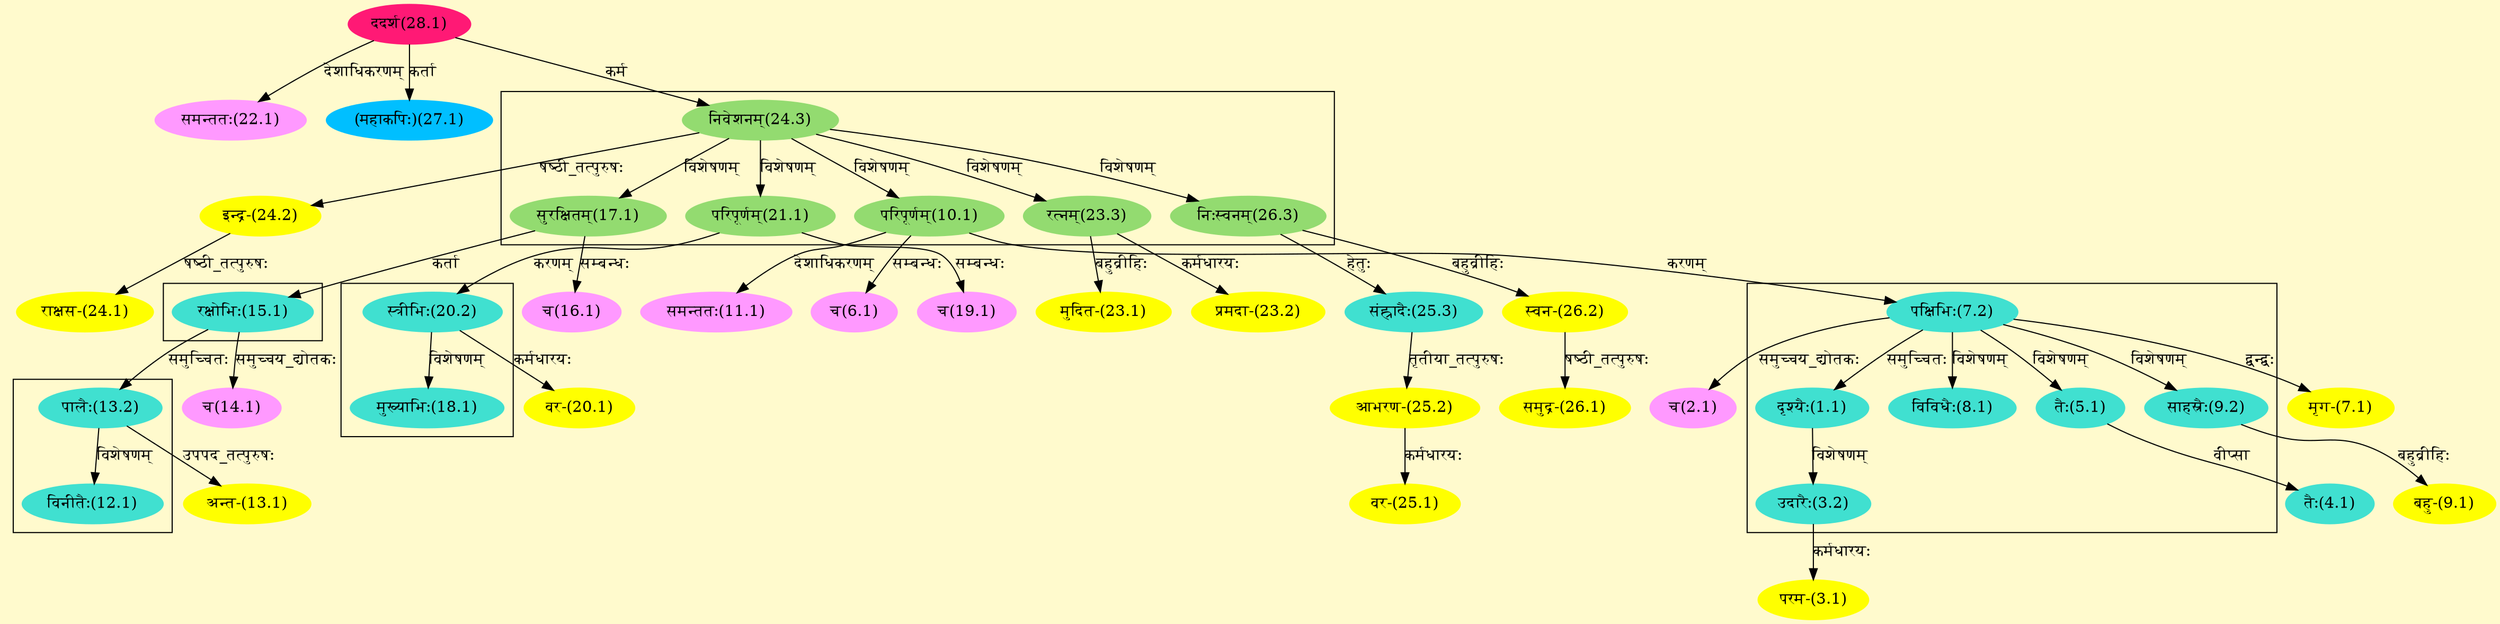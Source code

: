 digraph G{
rankdir=BT;
 compound=true;
 bgcolor="lemonchiffon1";

subgraph cluster_1{
Node1_1 [style=filled, color="#40E0D0" label = "दृश्यैः(1.1)"]
Node7_2 [style=filled, color="#40E0D0" label = "पक्षिभिः(7.2)"]
Node3_2 [style=filled, color="#40E0D0" label = "उदारैः(3.2)"]
Node5_1 [style=filled, color="#40E0D0" label = "तैः(5.1)"]
Node8_1 [style=filled, color="#40E0D0" label = "विविधैः(8.1)"]
Node9_2 [style=filled, color="#40E0D0" label = "साहस्रैः(9.2)"]

}

subgraph cluster_2{
Node10_1 [style=filled, color="#93DB70" label = "परिपूर्णम्(10.1)"]
Node24_3 [style=filled, color="#93DB70" label = "निवेशनम्(24.3)"]
Node17_1 [style=filled, color="#93DB70" label = "सुरक्षितम्(17.1)"]
Node21_1 [style=filled, color="#93DB70" label = "परिपूर्णम्(21.1)"]
Node23_3 [style=filled, color="#93DB70" label = "रत्नम्(23.3)"]
Node26_3 [style=filled, color="#93DB70" label = "निःस्वनम्(26.3)"]

}

subgraph cluster_3{
Node12_1 [style=filled, color="#40E0D0" label = "विनीतैः(12.1)"]
Node13_2 [style=filled, color="#40E0D0" label = "पालैः(13.2)"]

}

subgraph cluster_4{
Node13_2 [style=filled, color="#40E0D0" label = "पालैः(13.2)"]
Node15_1 [style=filled, color="#40E0D0" label = "रक्षोभिः(15.1)"]

}

subgraph cluster_5{
Node18_1 [style=filled, color="#40E0D0" label = "मुख्याभिः(18.1)"]
Node20_2 [style=filled, color="#40E0D0" label = "स्त्रीभिः(20.2)"]

}
Node2_1 [style=filled, color="#FF99FF" label = "च(2.1)"]
Node7_2 [style=filled, color="#40E0D0" label = "पक्षिभिः(7.2)"]
Node3_1 [style=filled, color="#FFFF00" label = "परम-(3.1)"]
Node3_2 [style=filled, color="#40E0D0" label = "उदारैः(3.2)"]
Node4_1 [style=filled, color="#40E0D0" label = "तैः(4.1)"]
Node5_1 [style=filled, color="#40E0D0" label = "तैः(5.1)"]
Node6_1 [style=filled, color="#FF99FF" label = "च(6.1)"]
Node10_1 [style=filled, color="#93DB70" label = "परिपूर्णम्(10.1)"]
Node7_1 [style=filled, color="#FFFF00" label = "मृग-(7.1)"]
Node9_1 [style=filled, color="#FFFF00" label = "बहु-(9.1)"]
Node9_2 [style=filled, color="#40E0D0" label = "साहस्रैः(9.2)"]
Node11_1 [style=filled, color="#FF99FF" label = "समन्ततः(11.1)"]
Node13_1 [style=filled, color="#FFFF00" label = "अन्त-(13.1)"]
Node13_2 [style=filled, color="#40E0D0" label = "पालैः(13.2)"]
Node14_1 [style=filled, color="#FF99FF" label = "च(14.1)"]
Node15_1 [style=filled, color="#40E0D0" label = "रक्षोभिः(15.1)"]
Node17_1 [style=filled, color="#93DB70" label = "सुरक्षितम्(17.1)"]
Node16_1 [style=filled, color="#FF99FF" label = "च(16.1)"]
Node19_1 [style=filled, color="#FF99FF" label = "च(19.1)"]
Node21_1 [style=filled, color="#93DB70" label = "परिपूर्णम्(21.1)"]
Node20_1 [style=filled, color="#FFFF00" label = "वर-(20.1)"]
Node20_2 [style=filled, color="#40E0D0" label = "स्त्रीभिः(20.2)"]
Node22_1 [style=filled, color="#FF99FF" label = "समन्ततः(22.1)"]
Node28_1 [style=filled, color="#FF1975" label = "ददर्श(28.1)"]
Node23_1 [style=filled, color="#FFFF00" label = "मुदित-(23.1)"]
Node23_3 [style=filled, color="#93DB70" label = "रत्नम्(23.3)"]
Node23_2 [style=filled, color="#FFFF00" label = "प्रमदा-(23.2)"]
Node24_1 [style=filled, color="#FFFF00" label = "राक्षस-(24.1)"]
Node24_2 [style=filled, color="#FFFF00" label = "इन्द्र-(24.2)"]
Node24_3 [style=filled, color="#93DB70" label = "निवेशनम्(24.3)"]
Node25_1 [style=filled, color="#FFFF00" label = "वर-(25.1)"]
Node25_2 [style=filled, color="#FFFF00" label = "आभरण-(25.2)"]
Node25_3 [style=filled, color="#40E0D0" label = "संह्रादैः(25.3)"]
Node26_3 [style=filled, color="#93DB70" label = "निःस्वनम्(26.3)"]
Node26_1 [style=filled, color="#FFFF00" label = "समुद्र-(26.1)"]
Node26_2 [style=filled, color="#FFFF00" label = "स्वन-(26.2)"]
Node27_1 [style=filled, color="#00BFFF" label = "(महाकपिः)(27.1)"]
/* Start of Relations section */

Node1_1 -> Node7_2 [  label="समुच्चितः"  dir="back" ]
Node2_1 -> Node7_2 [  label="समुच्चय_द्योतकः"  dir="back" ]
Node3_1 -> Node3_2 [  label="कर्मधारयः"  dir="back" ]
Node3_2 -> Node1_1 [  label="विशेषणम्"  dir="back" ]
Node4_1 -> Node5_1 [  label="वीप्सा"  dir="back" ]
Node5_1 -> Node7_2 [  label="विशेषणम्"  dir="back" ]
Node6_1 -> Node10_1 [  label="सम्बन्धः"  dir="back" ]
Node7_1 -> Node7_2 [  label="द्वन्द्वः"  dir="back" ]
Node7_2 -> Node10_1 [  label="करणम्"  dir="back" ]
Node8_1 -> Node7_2 [  label="विशेषणम्"  dir="back" ]
Node9_1 -> Node9_2 [  label="बहुव्रीहिः"  dir="back" ]
Node9_2 -> Node7_2 [  label="विशेषणम्"  dir="back" ]
Node10_1 -> Node24_3 [  label="विशेषणम्"  dir="back" ]
Node11_1 -> Node10_1 [  label="देशाधिकरणम्"  dir="back" ]
Node12_1 -> Node13_2 [  label="विशेषणम्"  dir="back" ]
Node13_1 -> Node13_2 [  label="उपपद_तत्पुरुषः"  dir="back" ]
Node13_2 -> Node15_1 [  label="समुच्चितः"  dir="back" ]
Node14_1 -> Node15_1 [  label="समुच्चय_द्योतकः"  dir="back" ]
Node15_1 -> Node17_1 [  label="कर्ता"  dir="back" ]
Node16_1 -> Node17_1 [  label="सम्बन्धः"  dir="back" ]
Node17_1 -> Node24_3 [  label="विशेषणम्"  dir="back" ]
Node18_1 -> Node20_2 [  label="विशेषणम्"  dir="back" ]
Node19_1 -> Node21_1 [  label="सम्बन्धः"  dir="back" ]
Node20_1 -> Node20_2 [  label="कर्मधारयः"  dir="back" ]
Node20_2 -> Node21_1 [  label="करणम्"  dir="back" ]
Node21_1 -> Node24_3 [  label="विशेषणम्"  dir="back" ]
Node22_1 -> Node28_1 [  label="देशाधिकरणम्"  dir="back" ]
Node23_1 -> Node23_3 [  label="बहुव्रीहिः"  dir="back" ]
Node23_2 -> Node23_3 [  label="कर्मधारयः"  dir="back" ]
Node23_3 -> Node24_3 [  label="विशेषणम्"  dir="back" ]
Node24_1 -> Node24_2 [  label="षष्ठी_तत्पुरुषः"  dir="back" ]
Node24_2 -> Node24_3 [  label="षष्ठी_तत्पुरुषः"  dir="back" ]
Node24_3 -> Node28_1 [  label="कर्म"  dir="back" ]
Node25_1 -> Node25_2 [  label="कर्मधारयः"  dir="back" ]
Node25_2 -> Node25_3 [  label="तृतीया_तत्पुरुषः"  dir="back" ]
Node25_3 -> Node26_3 [  label="हेतुः"  dir="back" ]
Node26_1 -> Node26_2 [  label="षष्ठी_तत्पुरुषः"  dir="back" ]
Node26_2 -> Node26_3 [  label="बहुव्रीहिः"  dir="back" ]
Node26_3 -> Node24_3 [  label="विशेषणम्"  dir="back" ]
Node27_1 -> Node28_1 [  label="कर्ता"  dir="back" ]
}
